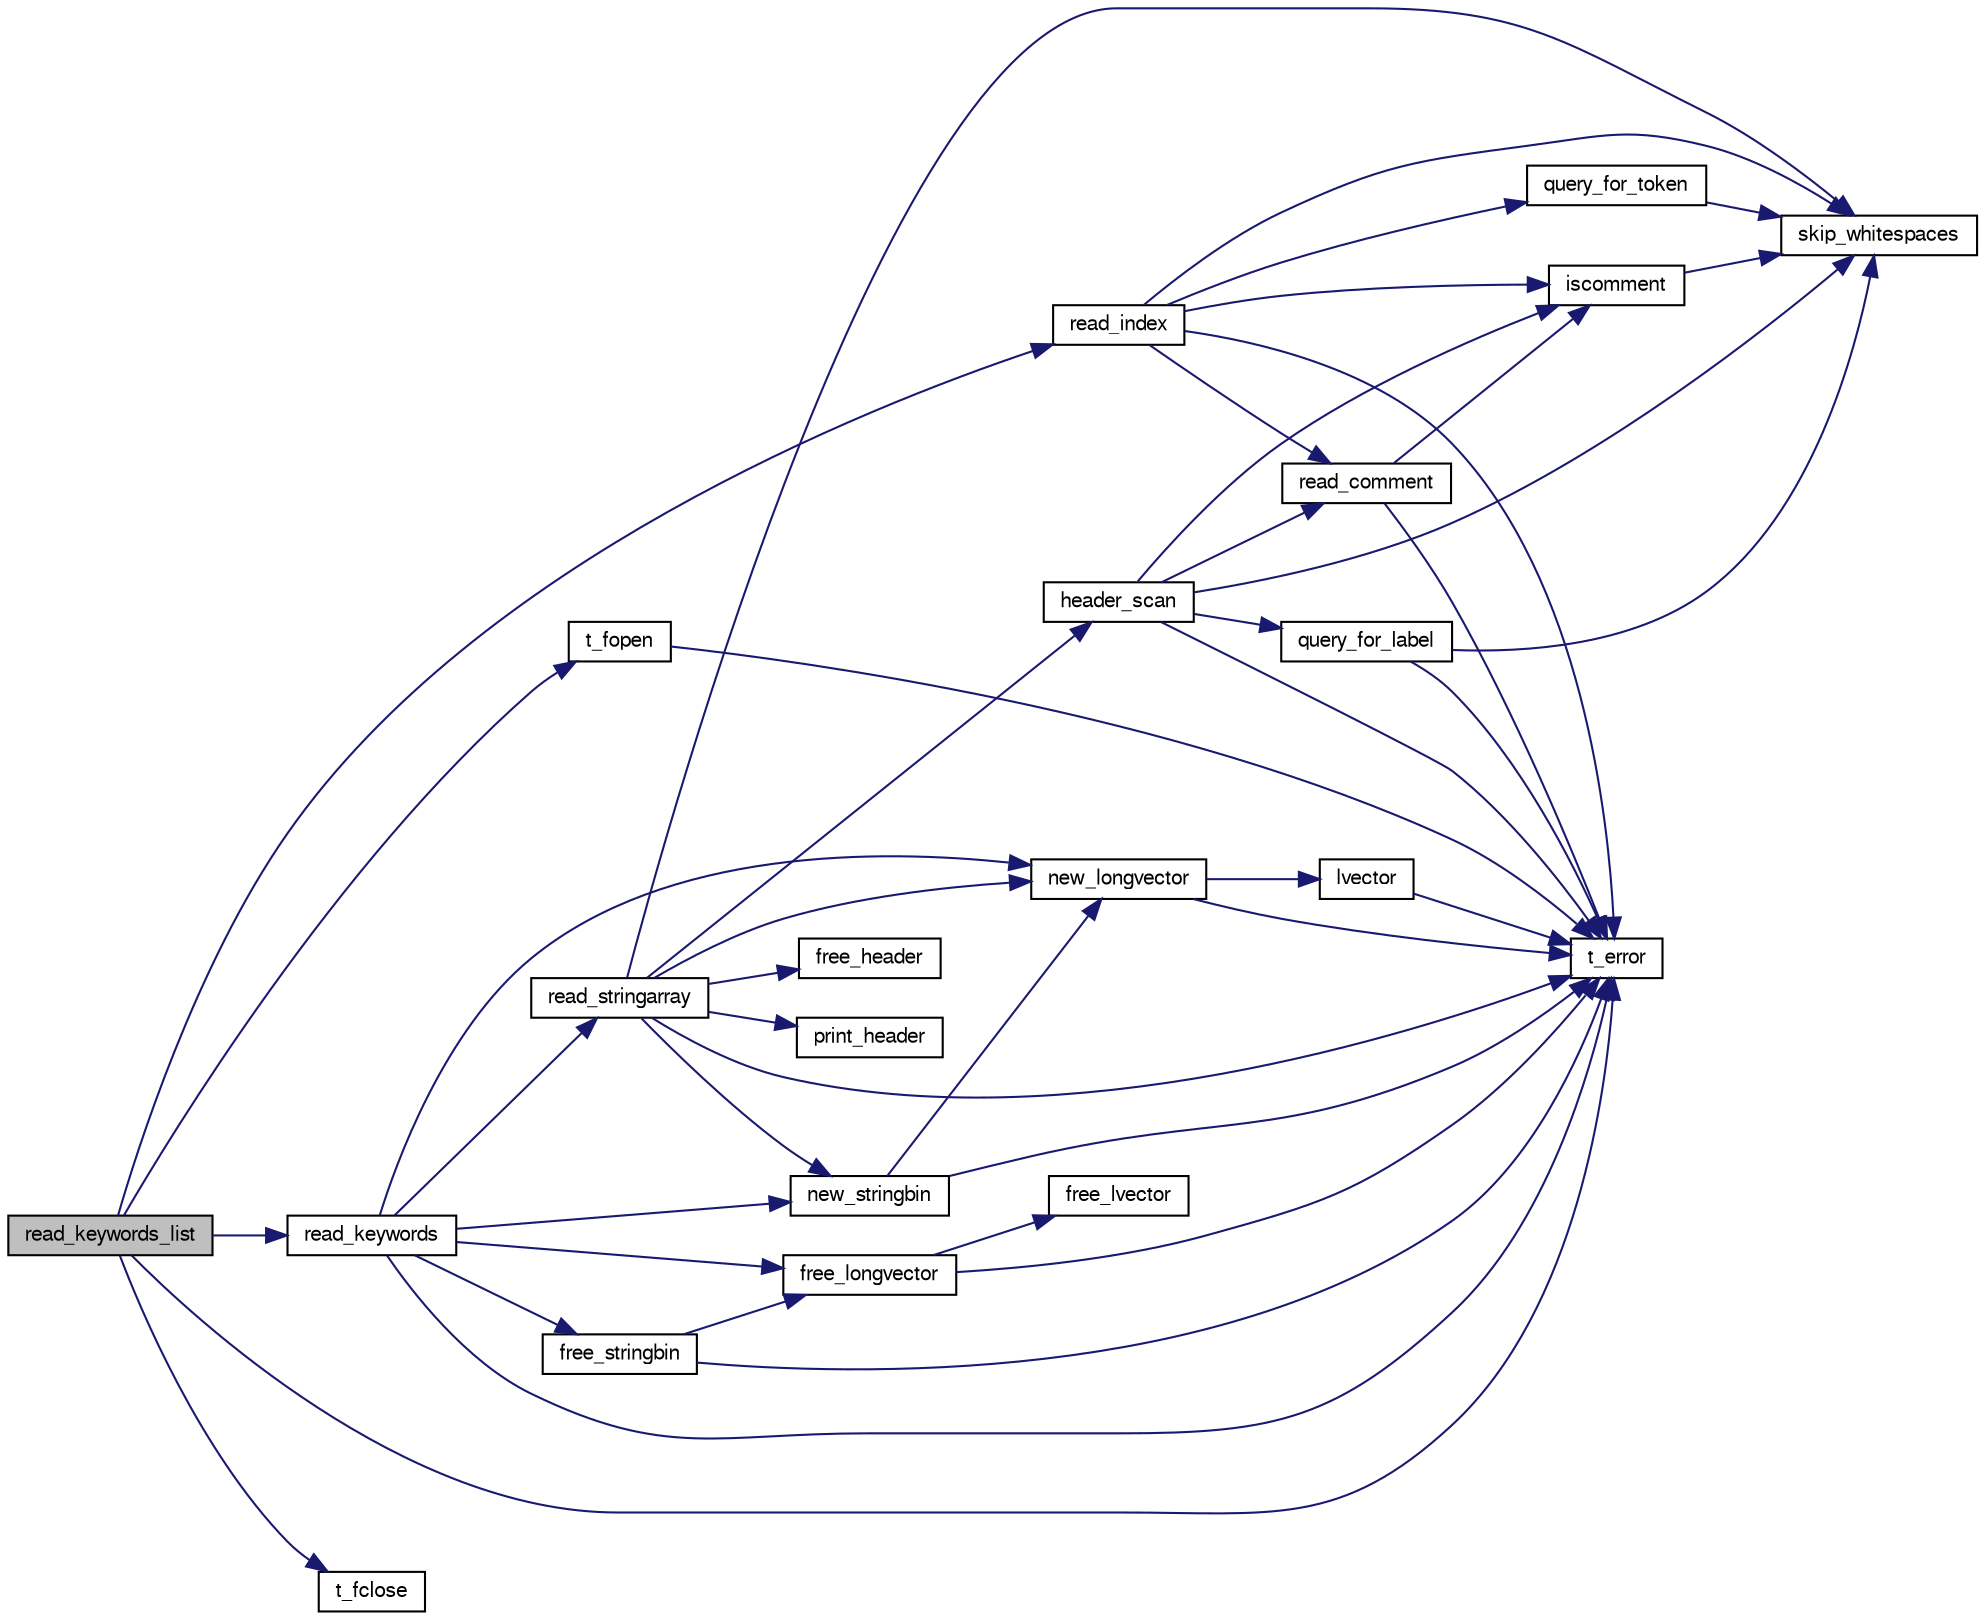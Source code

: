 digraph "read_keywords_list"
{
  bgcolor="transparent";
  edge [fontname="FreeSans",fontsize="10",labelfontname="FreeSans",labelfontsize="10"];
  node [fontname="FreeSans",fontsize="10",shape=record];
  rankdir="LR";
  Node1 [label="read_keywords_list",height=0.2,width=0.4,color="black", fillcolor="grey75", style="filled" fontcolor="black"];
  Node1 -> Node2 [color="midnightblue",fontsize="10",style="solid"];
  Node2 [label="read_index",height=0.2,width=0.4,color="black",URL="$t__io_8c.html#a4b849b51d19c0c7eb0d3f6517513bb17"];
  Node2 -> Node3 [color="midnightblue",fontsize="10",style="solid"];
  Node3 [label="iscomment",height=0.2,width=0.4,color="black",URL="$t__io_8c.html#a7c23c08c6ea72264dc91ddab0d36e918"];
  Node3 -> Node4 [color="midnightblue",fontsize="10",style="solid"];
  Node4 [label="skip_whitespaces",height=0.2,width=0.4,color="black",URL="$t__io_8c.html#a52f4f85b1ef75f4ccd947da5d1a28af6"];
  Node2 -> Node5 [color="midnightblue",fontsize="10",style="solid"];
  Node5 [label="query_for_token",height=0.2,width=0.4,color="black",URL="$t__io_8c.html#accb5bbd1a0ed2479fdc1de3a0ae375b5"];
  Node5 -> Node4 [color="midnightblue",fontsize="10",style="solid"];
  Node2 -> Node6 [color="midnightblue",fontsize="10",style="solid"];
  Node6 [label="read_comment",height=0.2,width=0.4,color="black",URL="$t__io_8c.html#a8b4a8b2cd01f0fb435ec5e7340f80d87"];
  Node6 -> Node3 [color="midnightblue",fontsize="10",style="solid"];
  Node6 -> Node7 [color="midnightblue",fontsize="10",style="solid"];
  Node7 [label="t_error",height=0.2,width=0.4,color="black",URL="$error_8c.html#af79ef7c6656ef0f3d2786e2b09c1755f"];
  Node2 -> Node4 [color="midnightblue",fontsize="10",style="solid"];
  Node2 -> Node7 [color="midnightblue",fontsize="10",style="solid"];
  Node1 -> Node8 [color="midnightblue",fontsize="10",style="solid"];
  Node8 [label="read_keywords",height=0.2,width=0.4,color="black",URL="$key_8palette_8c.html#a063db1416b2abf389b6e5afd75e686f9"];
  Node8 -> Node9 [color="midnightblue",fontsize="10",style="solid"];
  Node9 [label="free_longvector",height=0.2,width=0.4,color="black",URL="$alloc_8c.html#a04fde7eac99d9b9020b658a49670f86c"];
  Node9 -> Node10 [color="midnightblue",fontsize="10",style="solid"];
  Node10 [label="free_lvector",height=0.2,width=0.4,color="black",URL="$alloc_8c.html#a06786bf777613d3724c0f5e8425a03af"];
  Node9 -> Node7 [color="midnightblue",fontsize="10",style="solid"];
  Node8 -> Node11 [color="midnightblue",fontsize="10",style="solid"];
  Node11 [label="free_stringbin",height=0.2,width=0.4,color="black",URL="$alloc_8c.html#af958f3e478eeda8eee273758886c5b11"];
  Node11 -> Node9 [color="midnightblue",fontsize="10",style="solid"];
  Node11 -> Node7 [color="midnightblue",fontsize="10",style="solid"];
  Node8 -> Node12 [color="midnightblue",fontsize="10",style="solid"];
  Node12 [label="new_longvector",height=0.2,width=0.4,color="black",URL="$alloc_8c.html#a85853f82d1b0df7d49c675476f31c68f"];
  Node12 -> Node13 [color="midnightblue",fontsize="10",style="solid"];
  Node13 [label="lvector",height=0.2,width=0.4,color="black",URL="$alloc_8c.html#af4f505f2dcb9ffd8fb12a7750b38b7e5"];
  Node13 -> Node7 [color="midnightblue",fontsize="10",style="solid"];
  Node12 -> Node7 [color="midnightblue",fontsize="10",style="solid"];
  Node8 -> Node14 [color="midnightblue",fontsize="10",style="solid"];
  Node14 [label="new_stringbin",height=0.2,width=0.4,color="black",URL="$alloc_8c.html#afb8b63952126cb174fcc5e09a7949857"];
  Node14 -> Node12 [color="midnightblue",fontsize="10",style="solid"];
  Node14 -> Node7 [color="midnightblue",fontsize="10",style="solid"];
  Node8 -> Node15 [color="midnightblue",fontsize="10",style="solid"];
  Node15 [label="read_stringarray",height=0.2,width=0.4,color="black",URL="$t__io_8c.html#a6011104aff53ee36bb0bbc45f310c264"];
  Node15 -> Node16 [color="midnightblue",fontsize="10",style="solid"];
  Node16 [label="free_header",height=0.2,width=0.4,color="black",URL="$alloc_8c.html#ab34729f5dfee5755cc6a29fdadc39e08"];
  Node15 -> Node17 [color="midnightblue",fontsize="10",style="solid"];
  Node17 [label="header_scan",height=0.2,width=0.4,color="black",URL="$t__io_8c.html#af433a9538cd3814bd8f400569204cc1f"];
  Node17 -> Node3 [color="midnightblue",fontsize="10",style="solid"];
  Node17 -> Node18 [color="midnightblue",fontsize="10",style="solid"];
  Node18 [label="query_for_label",height=0.2,width=0.4,color="black",URL="$t__io_8c.html#acb404df2728e7f58f17a304f56e261d5"];
  Node18 -> Node4 [color="midnightblue",fontsize="10",style="solid"];
  Node18 -> Node7 [color="midnightblue",fontsize="10",style="solid"];
  Node17 -> Node6 [color="midnightblue",fontsize="10",style="solid"];
  Node17 -> Node4 [color="midnightblue",fontsize="10",style="solid"];
  Node17 -> Node7 [color="midnightblue",fontsize="10",style="solid"];
  Node15 -> Node12 [color="midnightblue",fontsize="10",style="solid"];
  Node15 -> Node14 [color="midnightblue",fontsize="10",style="solid"];
  Node15 -> Node19 [color="midnightblue",fontsize="10",style="solid"];
  Node19 [label="print_header",height=0.2,width=0.4,color="black",URL="$t__io_8c.html#a5018217dd5fbb080ef3de64ac6ec68f7"];
  Node15 -> Node4 [color="midnightblue",fontsize="10",style="solid"];
  Node15 -> Node7 [color="midnightblue",fontsize="10",style="solid"];
  Node8 -> Node7 [color="midnightblue",fontsize="10",style="solid"];
  Node1 -> Node7 [color="midnightblue",fontsize="10",style="solid"];
  Node1 -> Node20 [color="midnightblue",fontsize="10",style="solid"];
  Node20 [label="t_fclose",height=0.2,width=0.4,color="black",URL="$t__io_8c.html#afa95931383ff96048d6ec32f685a5f98"];
  Node1 -> Node21 [color="midnightblue",fontsize="10",style="solid"];
  Node21 [label="t_fopen",height=0.2,width=0.4,color="black",URL="$t__io_8c.html#af34ea3bc62c51f24c92b1fd2e9efe91a"];
  Node21 -> Node7 [color="midnightblue",fontsize="10",style="solid"];
}
